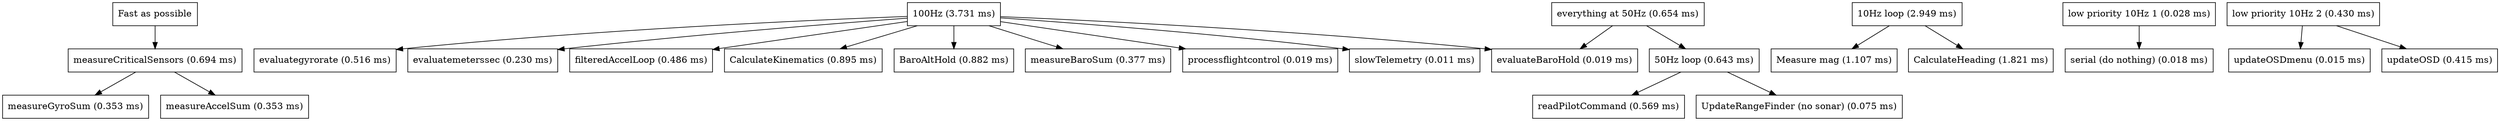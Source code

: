 digraph{
node[shape="box"]
"Fast as possible"->"measureCriticalSensors"
"measureCriticalSensors"->"measureGyroSum"
"measureCriticalSensors"->"measureAccelSum"


"100Hz" ->  "evaluategyrorate"
"100Hz" ->  "evaluatemeterssec"
"100Hz" ->  "filteredAccelLoop"
"100Hz" ->  "CalculateKinematics"
"100Hz" ->  "BaroAltHold"
"100Hz" ->  "evaluateBaroHold"
"100Hz" ->  "measureBaroSum"
"100Hz" ->  "processflightcontrol"
"100Hz" ->  "slowTelemetry"

"all50Hz" -> "50Hz"
"all50Hz" -> "evaluateBaroHold"
"50Hz"-> "readPilotCommand"
"50Hz"-> "UpdateRangeFinder"

"10Hz"->"MeasureMagnetometer"
"10Hz"->"CalculateHeading"

"low priority 10Hz 1"->"serial (nothing)"
"low priority 10Hz 2"->"updateOSDmenu"
"low priority 10Hz 2"->"updateOSD"


"measureCriticalSensors"[label="measureCriticalSensors (0.694 ms)"]
"measureGyroSum"[label= "measureGyroSum (0.353 ms)"]
"measureAccelSum"[label= "measureAccelSum (0.353 ms)"]

"100Hz"[label = "100Hz (3.731 ms)"]
"evaluategyrorate"[label="evaluategyrorate (0.516 ms)"]
"evaluatemeterssec"[label="evaluatemeterssec (0.230 ms)"]
"filteredAccelLoop"[label="filteredAccelLoop (0.486 ms)"]
"CalculateKinematics"[label="CalculateKinematics (0.895 ms)"]
"BaroAltHold"[label="BaroAltHold (0.882 ms)"]
"evaluateBaroHold"[label = "evaluateBaroHold (0.019 ms)"]
"measureBaroSum"[label = "measureBaroSum (0.377 ms)"]
"processflightcontrol"[label = "processflightcontrol (0.019 ms)"]
"slowTelemetry"[label = "slowTelemetry (0.011 ms)"]
"all50Hz"[label="everything at 50Hz (0.654 ms)"]
"50Hz"[label="50Hz loop (0.643 ms)"]
"readPilotCommand"[label="readPilotCommand (0.569 ms)"]
"UpdateRangeFinder"[label="UpdateRangeFinder (no sonar) (0.075 ms)"]
"10Hz"[label="10Hz loop (2.949 ms)"]
"MeasureMagnetometer"[label="Measure mag (1.107 ms)"]
"CalculateHeading"[label="CalculateHeading (1.821 ms)"]
"low priority 10Hz 1"[label="low priority 10Hz 1 (0.028 ms)"]
"serial (nothing)"[label="serial (do nothing) (0.018 ms)"]
"low priority 10Hz 2"[label="low priority 10Hz 2 (0.430 ms)"]
"updateOSDmenu"[label="updateOSDmenu (0.015 ms)"]
"updateOSD"[label="updateOSD (0.415 ms)"]
}